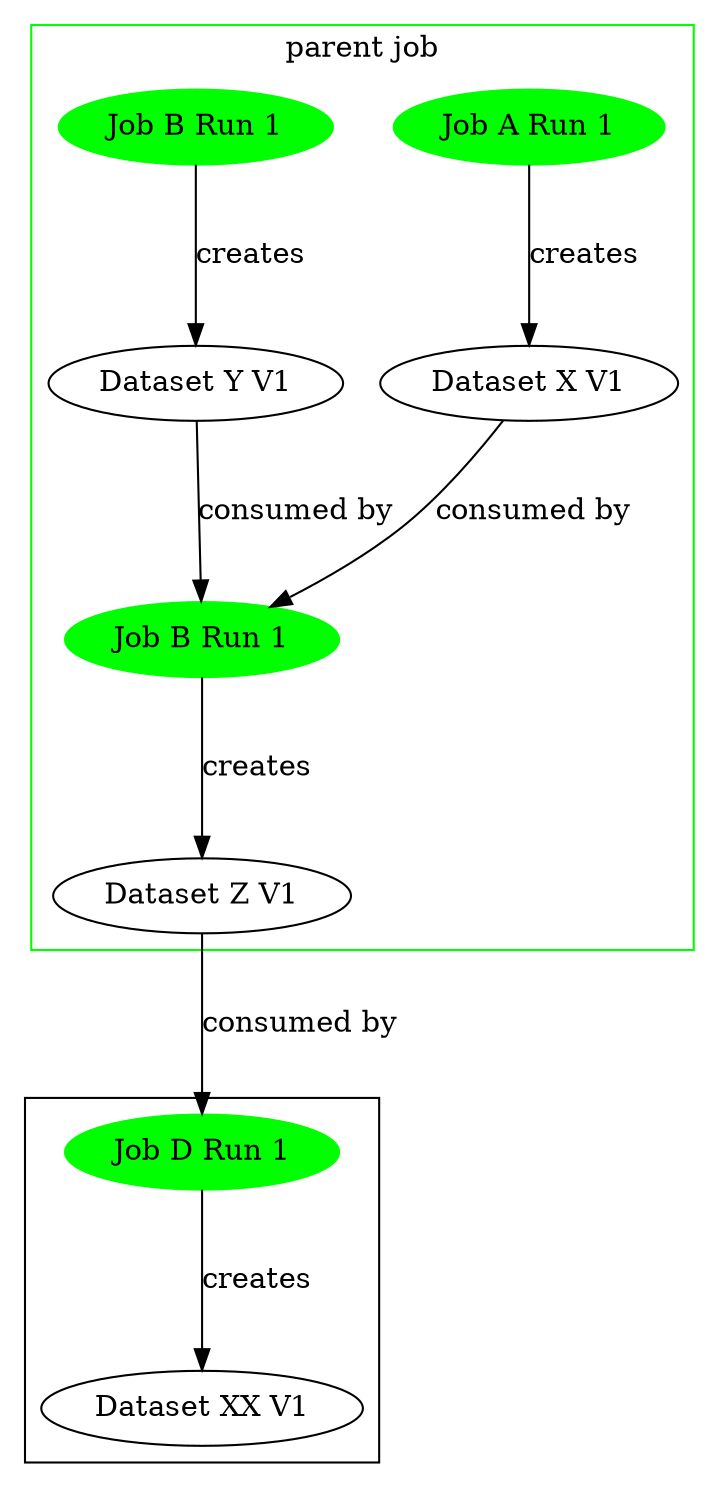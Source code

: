 digraph Creation {
    ranksep=1;
    rankdir=TB;
    newrank="true";
    subgraph clusterParent0{
        label="parent job"
        color=green
        ranksep=1
        JobA1[color=green,style=filled,label="Job A Run 1"];
        JobB1[color=green,style=filled,label="Job B Run 1"];
        DatasetX1[label="Dataset X V1"];
        DatasetY1[label="Dataset Y V1"];
        JobA1 -> DatasetX1 [label="creates"];
        JobB1 -> DatasetY1 [label="creates"];
        DatasetZ1[label="Dataset Z V1"];
        JobC1[color=green,style=filled,label="Job B Run 1"];
        DatasetX1 -> JobC1 [label="consumed by"];
        DatasetY1 -> JobC1 [label="consumed by"];
        JobC1 -> DatasetZ1 [label="creates"];
    }
    subgraph cluster2{
        DatasetXX1[label="Dataset XX V1"];
        JobD1[color=green,style=filled,label="Job D Run 1"];
        DatasetZ1 -> JobD1 [label="consumed by"];
        JobD1 -> DatasetXX1 [label="creates"];
    }

}